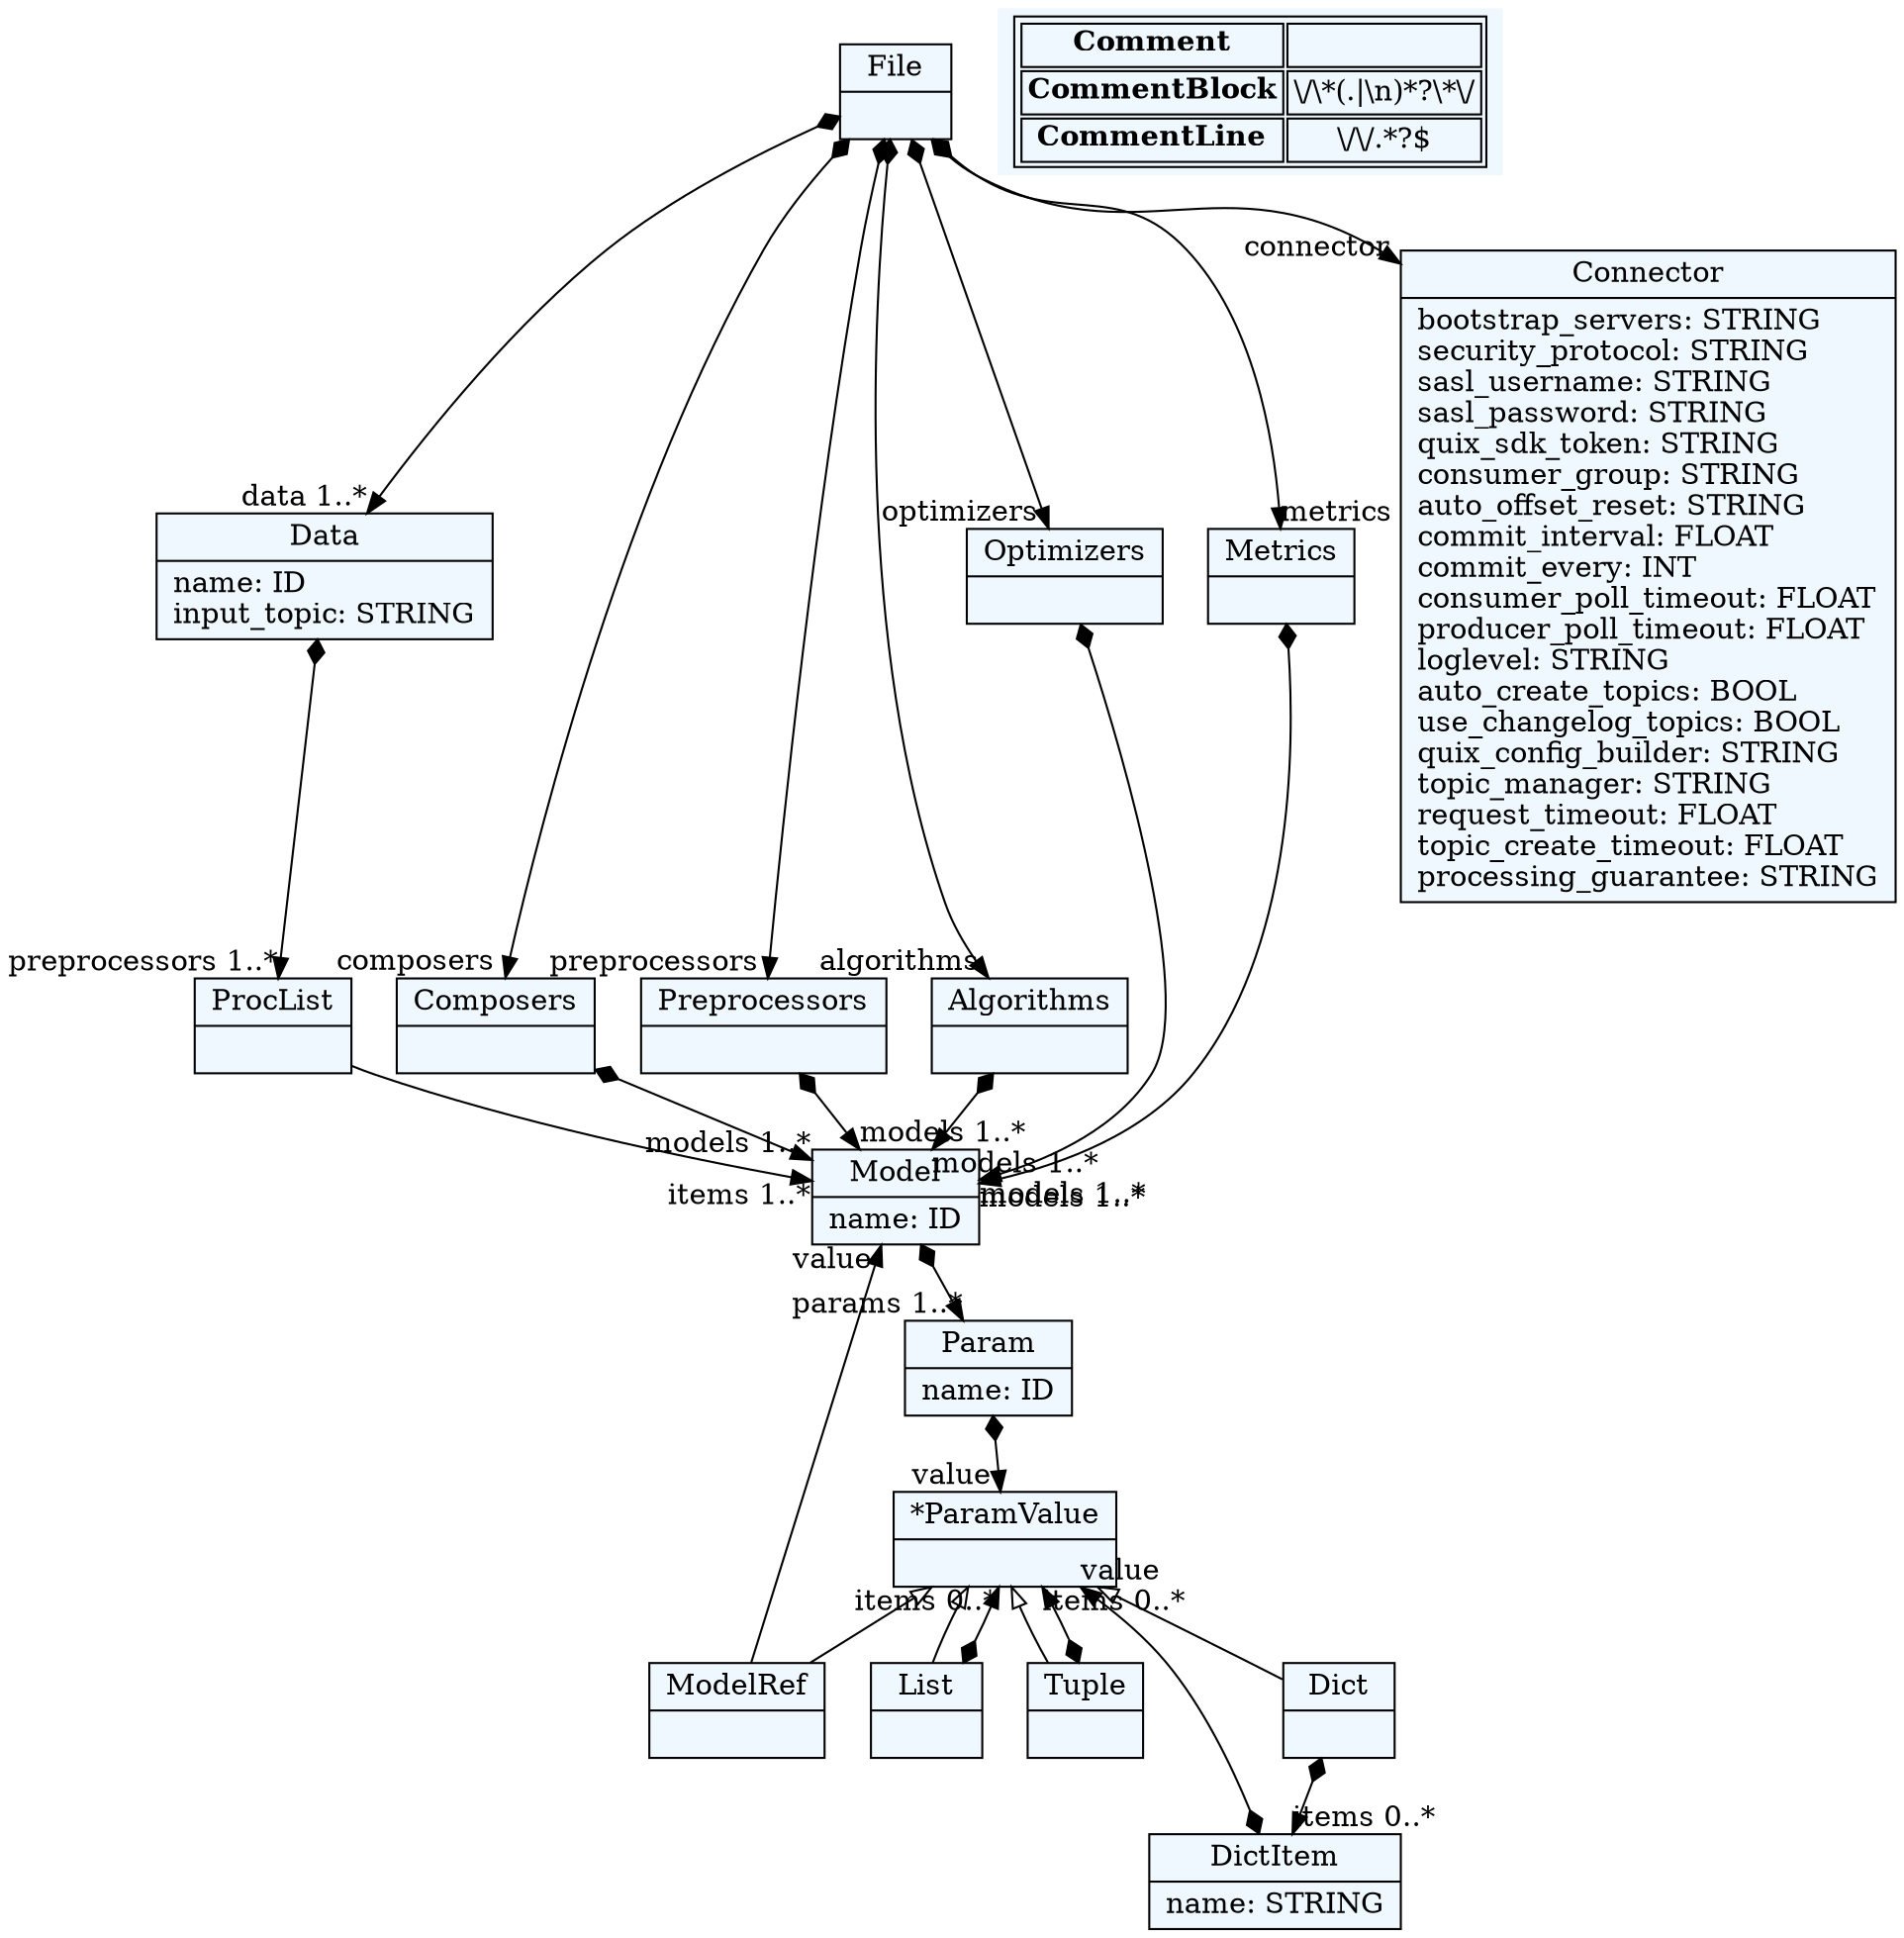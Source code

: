 
    digraph textX {
    fontname = "Bitstream Vera Sans"
    fontsize = 8
    node[
        shape=record,
        style=filled,
        fillcolor=aliceblue
    ]
    nodesep = 0.3
    edge[dir=black,arrowtail=empty]


2024682362720[ label="{File|}"]

2024681887584[ label="{Data|name: ID\linput_topic: STRING\l}"]

2024681897568[ label="{ProcList|}"]

2024681897664[ label="{Composers|}"]

2024681897760[ label="{Preprocessors|}"]

2024681897904[ label="{Algorithms|}"]

2024682063968[ label="{Optimizers|}"]

2024682063008[ label="{Metrics|}"]

2024682062816[ label="{Connector|bootstrap_servers: STRING\lsecurity_protocol: STRING\lsasl_username: STRING\lsasl_password: STRING\lquix_sdk_token: STRING\lconsumer_group: STRING\lauto_offset_reset: STRING\lcommit_interval: FLOAT\lcommit_every: INT\lconsumer_poll_timeout: FLOAT\lproducer_poll_timeout: FLOAT\lloglevel: STRING\lauto_create_topics: BOOL\luse_changelog_topics: BOOL\lquix_config_builder: STRING\ltopic_manager: STRING\lrequest_timeout: FLOAT\ltopic_create_timeout: FLOAT\lprocessing_guarantee: STRING\l}"]

2024682063296[ label="{List|}"]

2024682062240[ label="{Tuple|}"]

2024682062336[ label="{Dict|}"]

2024682062960[ label="{DictItem|name: STRING\l}"]

2024682063344[ label="{ModelRef|}"]

2024682063584[ label="{Param|name: ID\l}"]

2024682063632[ label="{*ParamValue|}"]

2024682063680[ label="{Model|name: ID\l}"]



2024682362720 -> 2024682062816[arrowtail=diamond, dir=both, headlabel="connector "]
2024682362720 -> 2024681897664[arrowtail=diamond, dir=both, headlabel="composers "]
2024682362720 -> 2024681897760[arrowtail=diamond, dir=both, headlabel="preprocessors "]
2024682362720 -> 2024682063968[arrowtail=diamond, dir=both, headlabel="optimizers "]
2024682362720 -> 2024681897904[arrowtail=diamond, dir=both, headlabel="algorithms "]
2024682362720 -> 2024682063008[arrowtail=diamond, dir=both, headlabel="metrics "]
2024682362720 -> 2024681887584[arrowtail=diamond, dir=both, headlabel="data 1..*"]
2024681887584 -> 2024681897568[arrowtail=diamond, dir=both, headlabel="preprocessors 1..*"]
2024681897568 -> 2024682063680[headlabel="items 1..*"]
2024681897664 -> 2024682063680[arrowtail=diamond, dir=both, headlabel="models 1..*"]
2024681897760 -> 2024682063680[arrowtail=diamond, dir=both, headlabel="models 1..*"]
2024681897904 -> 2024682063680[arrowtail=diamond, dir=both, headlabel="models 1..*"]
2024682063968 -> 2024682063680[arrowtail=diamond, dir=both, headlabel="models 1..*"]
2024682063008 -> 2024682063680[arrowtail=diamond, dir=both, headlabel="models 1..*"]
2024682063296 -> 2024682063632[arrowtail=diamond, dir=both, headlabel="items 0..*"]
2024682062240 -> 2024682063632[arrowtail=diamond, dir=both, headlabel="items 0..*"]
2024682062336 -> 2024682062960[arrowtail=diamond, dir=both, headlabel="items 0..*"]
2024682062960 -> 2024682063632[arrowtail=diamond, dir=both, headlabel="value "]
2024682063344 -> 2024682063680[headlabel="value "]
2024682063584 -> 2024682063632[arrowtail=diamond, dir=both, headlabel="value "]
2024682063632 -> 2024682062240 [dir=back]
2024682063632 -> 2024682063296 [dir=back]
2024682063632 -> 2024682062336 [dir=back]
2024682063632 -> 2024682063344 [dir=back]
2024682063680 -> 2024682063584[arrowtail=diamond, dir=both, headlabel="params 1..*"]
match_rules [ shape=plaintext, label=< <table>
	<tr>
		<td><b>Comment</b></td><td></td>
	</tr>
	<tr>
		<td><b>CommentBlock</b></td><td>\/\*(.|\n)*?\*\/</td>
	</tr>
	<tr>
		<td><b>CommentLine</b></td><td>\/\/.*?$</td>
	</tr>
</table> >]


}
